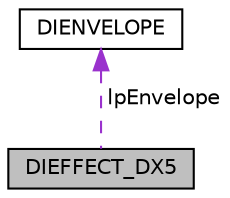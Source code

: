 digraph "DIEFFECT_DX5"
{
 // LATEX_PDF_SIZE
  edge [fontname="Helvetica",fontsize="10",labelfontname="Helvetica",labelfontsize="10"];
  node [fontname="Helvetica",fontsize="10",shape=record];
  Node1 [label="DIEFFECT_DX5",height=0.2,width=0.4,color="black", fillcolor="grey75", style="filled", fontcolor="black",tooltip=" "];
  Node2 -> Node1 [dir="back",color="darkorchid3",fontsize="10",style="dashed",label=" lpEnvelope" ];
  Node2 [label="DIENVELOPE",height=0.2,width=0.4,color="black", fillcolor="white", style="filled",URL="$structDIENVELOPE.html",tooltip=" "];
}
